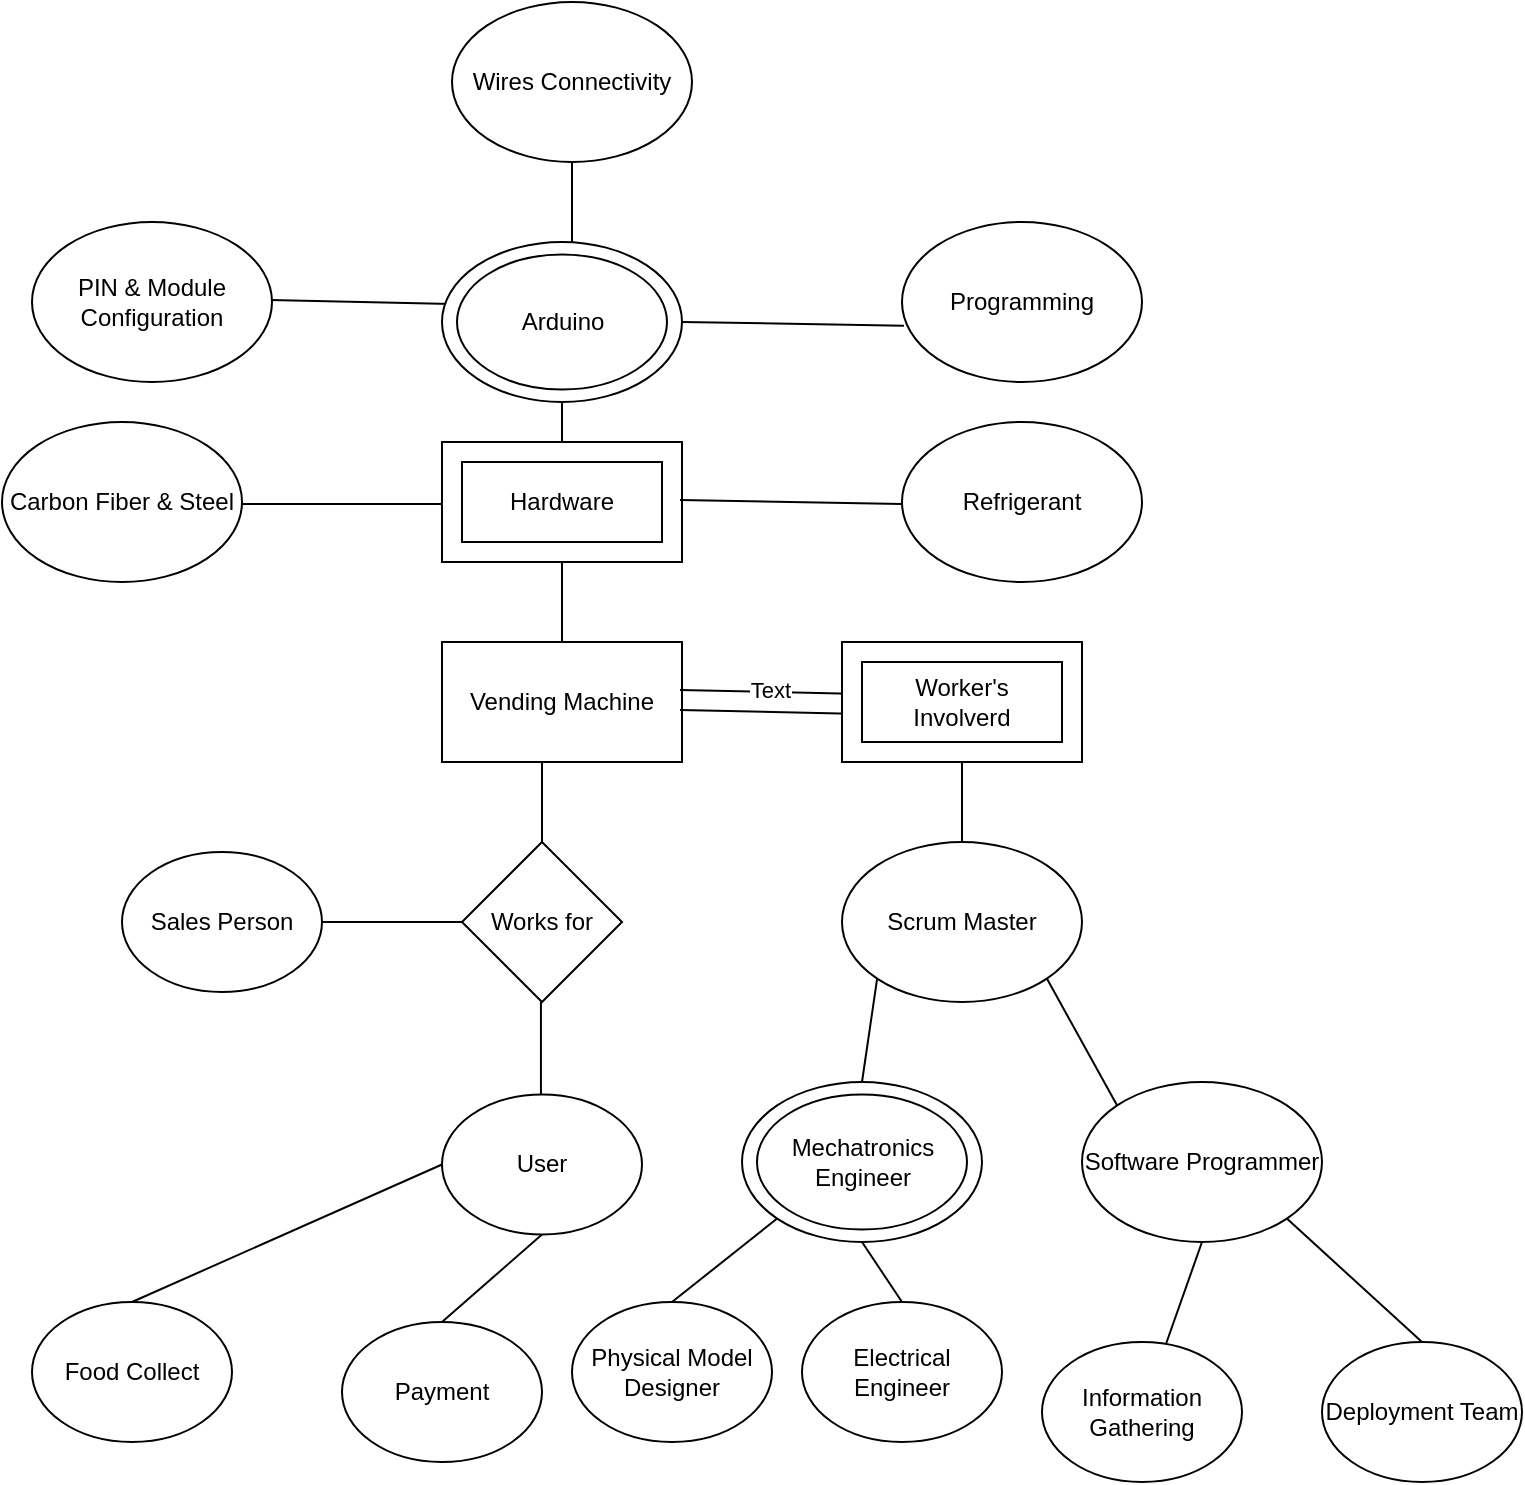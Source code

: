 <mxfile version="21.6.2" type="github">
  <diagram name="Page-1" id="x1VNKSfAxqE1mz8umFYT">
    <mxGraphModel dx="1628" dy="1995" grid="1" gridSize="10" guides="1" tooltips="1" connect="1" arrows="1" fold="1" page="1" pageScale="1" pageWidth="850" pageHeight="1100" math="0" shadow="0">
      <root>
        <mxCell id="0" />
        <mxCell id="1" parent="0" />
        <mxCell id="lSlj_u3Z0mNgPemXa-LI-1" value="Vending Machine" style="rounded=0;whiteSpace=wrap;html=1;" vertex="1" parent="1">
          <mxGeometry x="360" y="250" width="120" height="60" as="geometry" />
        </mxCell>
        <mxCell id="lSlj_u3Z0mNgPemXa-LI-11" value="" style="endArrow=none;html=1;rounded=0;entryX=0.5;entryY=0;entryDx=0;entryDy=0;exitX=0.5;exitY=1;exitDx=0;exitDy=0;" edge="1" parent="1" target="lSlj_u3Z0mNgPemXa-LI-1">
          <mxGeometry width="50" height="50" relative="1" as="geometry">
            <mxPoint x="420" y="200" as="sourcePoint" />
            <mxPoint x="451" y="232" as="targetPoint" />
          </mxGeometry>
        </mxCell>
        <mxCell id="lSlj_u3Z0mNgPemXa-LI-12" value="" style="endArrow=none;html=1;rounded=0;entryX=0.008;entryY=0.648;entryDx=0;entryDy=0;entryPerimeter=0;exitX=1;exitY=0.5;exitDx=0;exitDy=0;" edge="1" parent="1">
          <mxGeometry width="50" height="50" relative="1" as="geometry">
            <mxPoint x="479" y="274.01" as="sourcePoint" />
            <mxPoint x="570" y="276.01" as="targetPoint" />
          </mxGeometry>
        </mxCell>
        <mxCell id="lSlj_u3Z0mNgPemXa-LI-13" value="Text" style="edgeLabel;html=1;align=center;verticalAlign=middle;resizable=0;points=[];" vertex="1" connectable="0" parent="lSlj_u3Z0mNgPemXa-LI-12">
          <mxGeometry x="-0.011" y="1" relative="1" as="geometry">
            <mxPoint as="offset" />
          </mxGeometry>
        </mxCell>
        <mxCell id="lSlj_u3Z0mNgPemXa-LI-14" value="" style="endArrow=none;html=1;rounded=0;entryX=0.008;entryY=0.648;entryDx=0;entryDy=0;entryPerimeter=0;exitX=1;exitY=0.5;exitDx=0;exitDy=0;" edge="1" parent="1">
          <mxGeometry width="50" height="50" relative="1" as="geometry">
            <mxPoint x="479" y="284.01" as="sourcePoint" />
            <mxPoint x="570" y="286.01" as="targetPoint" />
          </mxGeometry>
        </mxCell>
        <mxCell id="lSlj_u3Z0mNgPemXa-LI-15" value="" style="rounded=0;whiteSpace=wrap;html=1;" vertex="1" parent="1">
          <mxGeometry x="360" y="150" width="120" height="60" as="geometry" />
        </mxCell>
        <mxCell id="lSlj_u3Z0mNgPemXa-LI-16" value="Hardware" style="rounded=0;whiteSpace=wrap;html=1;" vertex="1" parent="1">
          <mxGeometry x="370" y="160" width="100" height="40" as="geometry" />
        </mxCell>
        <mxCell id="lSlj_u3Z0mNgPemXa-LI-17" value="" style="rounded=0;whiteSpace=wrap;html=1;" vertex="1" parent="1">
          <mxGeometry x="560" y="250" width="120" height="60" as="geometry" />
        </mxCell>
        <mxCell id="lSlj_u3Z0mNgPemXa-LI-18" value="Worker&#39;s Involverd" style="rounded=0;whiteSpace=wrap;html=1;" vertex="1" parent="1">
          <mxGeometry x="570" y="260" width="100" height="40" as="geometry" />
        </mxCell>
        <mxCell id="lSlj_u3Z0mNgPemXa-LI-20" value="Scrum Master" style="ellipse;whiteSpace=wrap;html=1;" vertex="1" parent="1">
          <mxGeometry x="560" y="350" width="120" height="80" as="geometry" />
        </mxCell>
        <mxCell id="lSlj_u3Z0mNgPemXa-LI-22" value="" style="ellipse;whiteSpace=wrap;html=1;" vertex="1" parent="1">
          <mxGeometry x="510" y="470" width="120" height="80" as="geometry" />
        </mxCell>
        <mxCell id="lSlj_u3Z0mNgPemXa-LI-23" value="" style="endArrow=none;html=1;rounded=0;entryX=0.5;entryY=0;entryDx=0;entryDy=0;exitX=0.5;exitY=1;exitDx=0;exitDy=0;" edge="1" parent="1" source="lSlj_u3Z0mNgPemXa-LI-17" target="lSlj_u3Z0mNgPemXa-LI-20">
          <mxGeometry width="50" height="50" relative="1" as="geometry">
            <mxPoint x="560" y="330" as="sourcePoint" />
            <mxPoint x="651" y="332" as="targetPoint" />
          </mxGeometry>
        </mxCell>
        <mxCell id="lSlj_u3Z0mNgPemXa-LI-24" value="" style="endArrow=none;html=1;rounded=0;entryX=0.5;entryY=0;entryDx=0;entryDy=0;exitX=0;exitY=1;exitDx=0;exitDy=0;" edge="1" parent="1" source="lSlj_u3Z0mNgPemXa-LI-20" target="lSlj_u3Z0mNgPemXa-LI-22">
          <mxGeometry width="50" height="50" relative="1" as="geometry">
            <mxPoint x="640" y="340" as="sourcePoint" />
            <mxPoint x="731" y="342" as="targetPoint" />
          </mxGeometry>
        </mxCell>
        <mxCell id="lSlj_u3Z0mNgPemXa-LI-26" value="Mechatronics Engineer" style="ellipse;whiteSpace=wrap;html=1;" vertex="1" parent="1">
          <mxGeometry x="517.5" y="476.25" width="105" height="67.5" as="geometry" />
        </mxCell>
        <mxCell id="lSlj_u3Z0mNgPemXa-LI-29" value="Programming" style="ellipse;whiteSpace=wrap;html=1;" vertex="1" parent="1">
          <mxGeometry x="590" y="40" width="120" height="80" as="geometry" />
        </mxCell>
        <mxCell id="lSlj_u3Z0mNgPemXa-LI-30" value="" style="endArrow=none;html=1;rounded=0;entryX=0.008;entryY=0.648;entryDx=0;entryDy=0;entryPerimeter=0;exitX=1;exitY=0.5;exitDx=0;exitDy=0;" edge="1" parent="1" source="lSlj_u3Z0mNgPemXa-LI-35" target="lSlj_u3Z0mNgPemXa-LI-29">
          <mxGeometry width="50" height="50" relative="1" as="geometry">
            <mxPoint x="485" y="80" as="sourcePoint" />
            <mxPoint x="455" y="170" as="targetPoint" />
          </mxGeometry>
        </mxCell>
        <mxCell id="lSlj_u3Z0mNgPemXa-LI-31" value="Wires Connectivity" style="ellipse;whiteSpace=wrap;html=1;" vertex="1" parent="1">
          <mxGeometry x="365" y="-70" width="120" height="80" as="geometry" />
        </mxCell>
        <mxCell id="lSlj_u3Z0mNgPemXa-LI-32" value="" style="endArrow=none;html=1;rounded=0;entryX=0.5;entryY=1;entryDx=0;entryDy=0;exitX=0.5;exitY=0;exitDx=0;exitDy=0;" edge="1" parent="1" target="lSlj_u3Z0mNgPemXa-LI-31">
          <mxGeometry width="50" height="50" relative="1" as="geometry">
            <mxPoint x="425" y="50" as="sourcePoint" />
            <mxPoint x="470.5" y="22" as="targetPoint" />
          </mxGeometry>
        </mxCell>
        <mxCell id="lSlj_u3Z0mNgPemXa-LI-33" value="" style="endArrow=none;html=1;rounded=0;entryX=0.008;entryY=0.648;entryDx=0;entryDy=0;entryPerimeter=0;exitX=1;exitY=0.5;exitDx=0;exitDy=0;" edge="1" parent="1">
          <mxGeometry width="50" height="50" relative="1" as="geometry">
            <mxPoint x="274" y="79" as="sourcePoint" />
            <mxPoint x="365" y="81" as="targetPoint" />
          </mxGeometry>
        </mxCell>
        <mxCell id="lSlj_u3Z0mNgPemXa-LI-34" value="PIN &amp;amp; Module Configuration" style="ellipse;whiteSpace=wrap;html=1;" vertex="1" parent="1">
          <mxGeometry x="155" y="40" width="120" height="80" as="geometry" />
        </mxCell>
        <mxCell id="lSlj_u3Z0mNgPemXa-LI-35" value="" style="ellipse;whiteSpace=wrap;html=1;" vertex="1" parent="1">
          <mxGeometry x="360" y="50" width="120" height="80" as="geometry" />
        </mxCell>
        <mxCell id="lSlj_u3Z0mNgPemXa-LI-36" value="Arduino" style="ellipse;whiteSpace=wrap;html=1;" vertex="1" parent="1">
          <mxGeometry x="367.5" y="56.25" width="105" height="67.5" as="geometry" />
        </mxCell>
        <mxCell id="lSlj_u3Z0mNgPemXa-LI-37" value="" style="endArrow=none;html=1;rounded=0;entryX=0.5;entryY=0;entryDx=0;entryDy=0;exitX=0.5;exitY=1;exitDx=0;exitDy=0;" edge="1" parent="1" source="lSlj_u3Z0mNgPemXa-LI-35" target="lSlj_u3Z0mNgPemXa-LI-15">
          <mxGeometry width="50" height="50" relative="1" as="geometry">
            <mxPoint x="415" y="140" as="sourcePoint" />
            <mxPoint x="512.5" y="142" as="targetPoint" />
          </mxGeometry>
        </mxCell>
        <mxCell id="lSlj_u3Z0mNgPemXa-LI-39" value="Carbon Fiber &amp;amp; Steel" style="ellipse;whiteSpace=wrap;html=1;" vertex="1" parent="1">
          <mxGeometry x="140" y="140" width="120" height="80" as="geometry" />
        </mxCell>
        <mxCell id="lSlj_u3Z0mNgPemXa-LI-40" value="" style="endArrow=none;html=1;rounded=0;entryX=0.008;entryY=0.648;entryDx=0;entryDy=0;entryPerimeter=0;" edge="1" parent="1">
          <mxGeometry width="50" height="50" relative="1" as="geometry">
            <mxPoint x="260" y="181" as="sourcePoint" />
            <mxPoint x="360" y="181" as="targetPoint" />
          </mxGeometry>
        </mxCell>
        <mxCell id="lSlj_u3Z0mNgPemXa-LI-41" value="" style="endArrow=none;html=1;rounded=0;entryX=0.008;entryY=0.648;entryDx=0;entryDy=0;entryPerimeter=0;exitX=1;exitY=0.5;exitDx=0;exitDy=0;" edge="1" parent="1">
          <mxGeometry width="50" height="50" relative="1" as="geometry">
            <mxPoint x="479" y="179" as="sourcePoint" />
            <mxPoint x="590" y="181" as="targetPoint" />
          </mxGeometry>
        </mxCell>
        <mxCell id="lSlj_u3Z0mNgPemXa-LI-42" value="Refrigerant" style="ellipse;whiteSpace=wrap;html=1;" vertex="1" parent="1">
          <mxGeometry x="590" y="140" width="120" height="80" as="geometry" />
        </mxCell>
        <mxCell id="lSlj_u3Z0mNgPemXa-LI-43" value="Physical Model Designer" style="ellipse;whiteSpace=wrap;html=1;" vertex="1" parent="1">
          <mxGeometry x="425" y="580" width="100" height="70" as="geometry" />
        </mxCell>
        <mxCell id="lSlj_u3Z0mNgPemXa-LI-44" value="Software Programmer" style="ellipse;whiteSpace=wrap;html=1;" vertex="1" parent="1">
          <mxGeometry x="680" y="470" width="120" height="80" as="geometry" />
        </mxCell>
        <mxCell id="lSlj_u3Z0mNgPemXa-LI-45" value="" style="endArrow=none;html=1;rounded=0;entryX=0;entryY=0;entryDx=0;entryDy=0;exitX=1;exitY=1;exitDx=0;exitDy=0;" edge="1" parent="1" source="lSlj_u3Z0mNgPemXa-LI-20" target="lSlj_u3Z0mNgPemXa-LI-44">
          <mxGeometry width="50" height="50" relative="1" as="geometry">
            <mxPoint x="690" y="297" as="sourcePoint" />
            <mxPoint x="730" y="300" as="targetPoint" />
          </mxGeometry>
        </mxCell>
        <mxCell id="lSlj_u3Z0mNgPemXa-LI-46" value="" style="endArrow=none;html=1;rounded=0;entryX=0.5;entryY=0;entryDx=0;entryDy=0;exitX=0;exitY=1;exitDx=0;exitDy=0;" edge="1" parent="1" source="lSlj_u3Z0mNgPemXa-LI-22" target="lSlj_u3Z0mNgPemXa-LI-43">
          <mxGeometry width="50" height="50" relative="1" as="geometry">
            <mxPoint x="444" y="518" as="sourcePoint" />
            <mxPoint x="480" y="582" as="targetPoint" />
          </mxGeometry>
        </mxCell>
        <mxCell id="lSlj_u3Z0mNgPemXa-LI-48" value="Information Gathering" style="ellipse;whiteSpace=wrap;html=1;" vertex="1" parent="1">
          <mxGeometry x="660" y="600" width="100" height="70" as="geometry" />
        </mxCell>
        <mxCell id="lSlj_u3Z0mNgPemXa-LI-49" value="Deployment Team" style="ellipse;whiteSpace=wrap;html=1;" vertex="1" parent="1">
          <mxGeometry x="800" y="600" width="100" height="70" as="geometry" />
        </mxCell>
        <mxCell id="lSlj_u3Z0mNgPemXa-LI-50" value="" style="endArrow=none;html=1;rounded=0;exitX=0.5;exitY=1;exitDx=0;exitDy=0;" edge="1" parent="1" source="lSlj_u3Z0mNgPemXa-LI-44" target="lSlj_u3Z0mNgPemXa-LI-48">
          <mxGeometry width="50" height="50" relative="1" as="geometry">
            <mxPoint x="672" y="428" as="sourcePoint" />
            <mxPoint x="708" y="492" as="targetPoint" />
          </mxGeometry>
        </mxCell>
        <mxCell id="lSlj_u3Z0mNgPemXa-LI-51" value="" style="endArrow=none;html=1;rounded=0;entryX=0.5;entryY=0;entryDx=0;entryDy=0;exitX=1;exitY=1;exitDx=0;exitDy=0;" edge="1" parent="1" source="lSlj_u3Z0mNgPemXa-LI-44" target="lSlj_u3Z0mNgPemXa-LI-49">
          <mxGeometry width="50" height="50" relative="1" as="geometry">
            <mxPoint x="682" y="438" as="sourcePoint" />
            <mxPoint x="718" y="502" as="targetPoint" />
          </mxGeometry>
        </mxCell>
        <mxCell id="lSlj_u3Z0mNgPemXa-LI-53" value="Works for" style="rhombus;whiteSpace=wrap;html=1;" vertex="1" parent="1">
          <mxGeometry x="370" y="350" width="80" height="80" as="geometry" />
        </mxCell>
        <mxCell id="lSlj_u3Z0mNgPemXa-LI-54" value="" style="endArrow=none;html=1;rounded=0;entryX=0.5;entryY=0;entryDx=0;entryDy=0;exitX=1;exitY=1;exitDx=0;exitDy=0;" edge="1" parent="1" target="lSlj_u3Z0mNgPemXa-LI-53">
          <mxGeometry width="50" height="50" relative="1" as="geometry">
            <mxPoint x="410" y="310" as="sourcePoint" />
            <mxPoint x="446" y="374" as="targetPoint" />
          </mxGeometry>
        </mxCell>
        <mxCell id="lSlj_u3Z0mNgPemXa-LI-55" value="" style="endArrow=none;html=1;rounded=0;exitX=1;exitY=1;exitDx=0;exitDy=0;" edge="1" parent="1">
          <mxGeometry width="50" height="50" relative="1" as="geometry">
            <mxPoint x="409.47" y="430" as="sourcePoint" />
            <mxPoint x="409.47" y="480" as="targetPoint" />
          </mxGeometry>
        </mxCell>
        <mxCell id="lSlj_u3Z0mNgPemXa-LI-56" value="User" style="ellipse;whiteSpace=wrap;html=1;" vertex="1" parent="1">
          <mxGeometry x="360" y="476.25" width="100" height="70" as="geometry" />
        </mxCell>
        <mxCell id="lSlj_u3Z0mNgPemXa-LI-57" value="Sales Person" style="ellipse;whiteSpace=wrap;html=1;" vertex="1" parent="1">
          <mxGeometry x="200" y="355" width="100" height="70" as="geometry" />
        </mxCell>
        <mxCell id="lSlj_u3Z0mNgPemXa-LI-58" value="" style="endArrow=none;html=1;rounded=0;exitX=0;exitY=0.5;exitDx=0;exitDy=0;entryX=1;entryY=0.5;entryDx=0;entryDy=0;" edge="1" parent="1" source="lSlj_u3Z0mNgPemXa-LI-53" target="lSlj_u3Z0mNgPemXa-LI-57">
          <mxGeometry width="50" height="50" relative="1" as="geometry">
            <mxPoint x="249.47" y="310" as="sourcePoint" />
            <mxPoint x="249.47" y="360" as="targetPoint" />
          </mxGeometry>
        </mxCell>
        <mxCell id="lSlj_u3Z0mNgPemXa-LI-59" value="Payment" style="ellipse;whiteSpace=wrap;html=1;" vertex="1" parent="1">
          <mxGeometry x="310" y="590" width="100" height="70" as="geometry" />
        </mxCell>
        <mxCell id="lSlj_u3Z0mNgPemXa-LI-60" value="Electrical Engineer" style="ellipse;whiteSpace=wrap;html=1;" vertex="1" parent="1">
          <mxGeometry x="540" y="580" width="100" height="70" as="geometry" />
        </mxCell>
        <mxCell id="lSlj_u3Z0mNgPemXa-LI-61" value="" style="endArrow=none;html=1;rounded=0;entryX=0.5;entryY=0;entryDx=0;entryDy=0;exitX=0.5;exitY=1;exitDx=0;exitDy=0;" edge="1" parent="1" source="lSlj_u3Z0mNgPemXa-LI-22" target="lSlj_u3Z0mNgPemXa-LI-60">
          <mxGeometry width="50" height="50" relative="1" as="geometry">
            <mxPoint x="538" y="548" as="sourcePoint" />
            <mxPoint x="485" y="590" as="targetPoint" />
          </mxGeometry>
        </mxCell>
        <mxCell id="lSlj_u3Z0mNgPemXa-LI-63" value="" style="endArrow=none;html=1;rounded=0;entryX=0.5;entryY=0;entryDx=0;entryDy=0;exitX=0.5;exitY=1;exitDx=0;exitDy=0;" edge="1" parent="1" source="lSlj_u3Z0mNgPemXa-LI-56" target="lSlj_u3Z0mNgPemXa-LI-59">
          <mxGeometry width="50" height="50" relative="1" as="geometry">
            <mxPoint x="548" y="558" as="sourcePoint" />
            <mxPoint x="495" y="600" as="targetPoint" />
          </mxGeometry>
        </mxCell>
        <mxCell id="lSlj_u3Z0mNgPemXa-LI-66" value="Food Collect" style="ellipse;whiteSpace=wrap;html=1;" vertex="1" parent="1">
          <mxGeometry x="155" y="580" width="100" height="70" as="geometry" />
        </mxCell>
        <mxCell id="lSlj_u3Z0mNgPemXa-LI-67" value="" style="endArrow=none;html=1;rounded=0;entryX=0.5;entryY=0;entryDx=0;entryDy=0;exitX=0;exitY=0.5;exitDx=0;exitDy=0;" edge="1" parent="1" source="lSlj_u3Z0mNgPemXa-LI-56" target="lSlj_u3Z0mNgPemXa-LI-66">
          <mxGeometry width="50" height="50" relative="1" as="geometry">
            <mxPoint x="260" y="523.75" as="sourcePoint" />
            <mxPoint x="210" y="543.75" as="targetPoint" />
          </mxGeometry>
        </mxCell>
      </root>
    </mxGraphModel>
  </diagram>
</mxfile>
